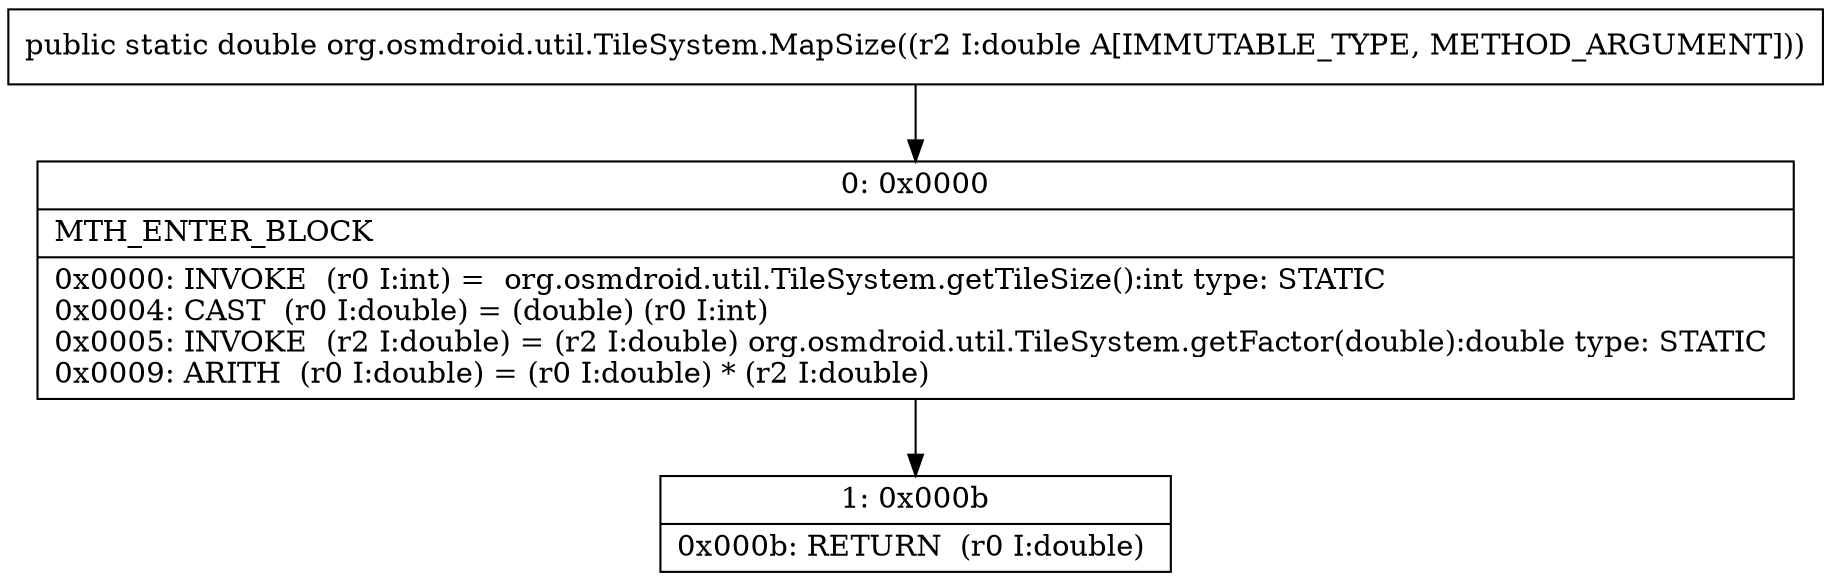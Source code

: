 digraph "CFG fororg.osmdroid.util.TileSystem.MapSize(D)D" {
Node_0 [shape=record,label="{0\:\ 0x0000|MTH_ENTER_BLOCK\l|0x0000: INVOKE  (r0 I:int) =  org.osmdroid.util.TileSystem.getTileSize():int type: STATIC \l0x0004: CAST  (r0 I:double) = (double) (r0 I:int) \l0x0005: INVOKE  (r2 I:double) = (r2 I:double) org.osmdroid.util.TileSystem.getFactor(double):double type: STATIC \l0x0009: ARITH  (r0 I:double) = (r0 I:double) * (r2 I:double) \l}"];
Node_1 [shape=record,label="{1\:\ 0x000b|0x000b: RETURN  (r0 I:double) \l}"];
MethodNode[shape=record,label="{public static double org.osmdroid.util.TileSystem.MapSize((r2 I:double A[IMMUTABLE_TYPE, METHOD_ARGUMENT])) }"];
MethodNode -> Node_0;
Node_0 -> Node_1;
}

